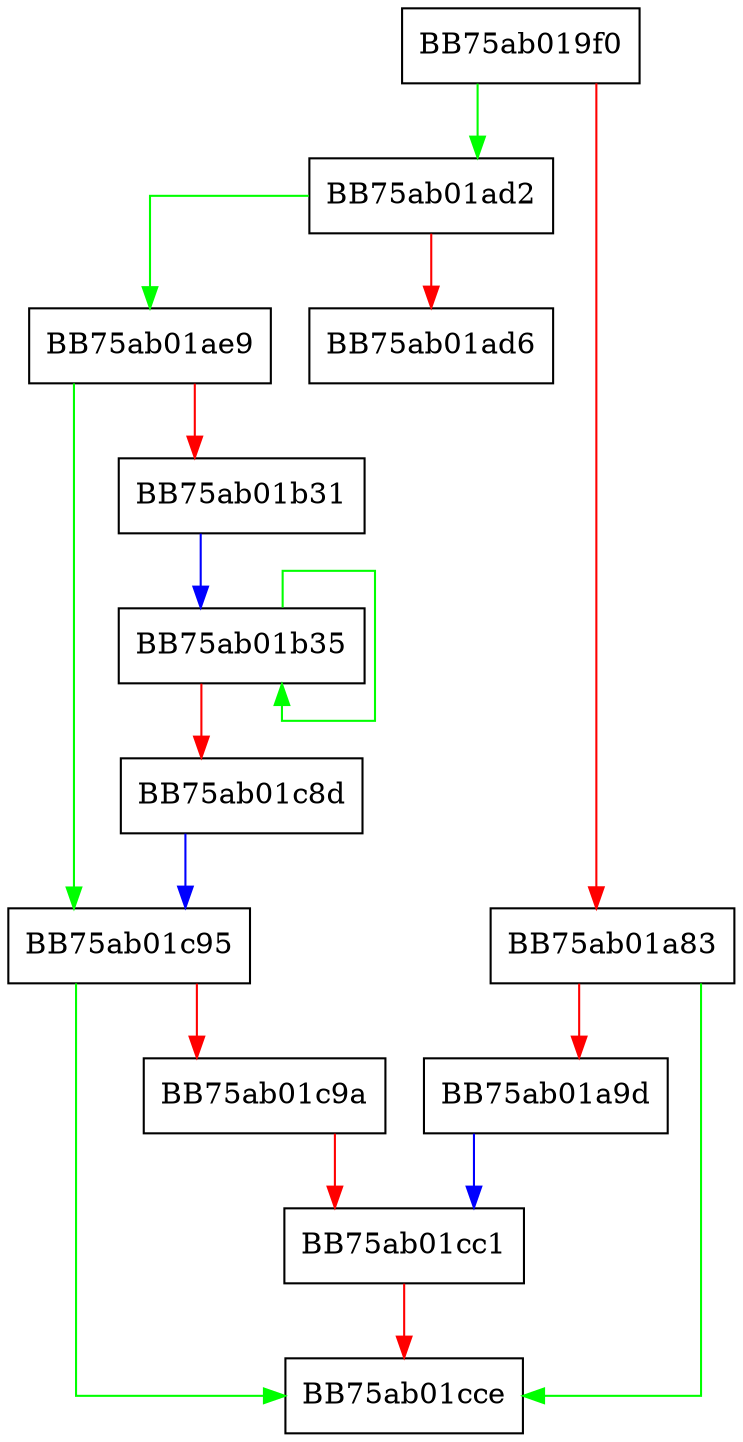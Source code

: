 digraph bm_lua_api_get_process_notifications {
  node [shape="box"];
  graph [splines=ortho];
  BB75ab019f0 -> BB75ab01ad2 [color="green"];
  BB75ab019f0 -> BB75ab01a83 [color="red"];
  BB75ab01a83 -> BB75ab01cce [color="green"];
  BB75ab01a83 -> BB75ab01a9d [color="red"];
  BB75ab01a9d -> BB75ab01cc1 [color="blue"];
  BB75ab01ad2 -> BB75ab01ae9 [color="green"];
  BB75ab01ad2 -> BB75ab01ad6 [color="red"];
  BB75ab01ae9 -> BB75ab01c95 [color="green"];
  BB75ab01ae9 -> BB75ab01b31 [color="red"];
  BB75ab01b31 -> BB75ab01b35 [color="blue"];
  BB75ab01b35 -> BB75ab01b35 [color="green"];
  BB75ab01b35 -> BB75ab01c8d [color="red"];
  BB75ab01c8d -> BB75ab01c95 [color="blue"];
  BB75ab01c95 -> BB75ab01cce [color="green"];
  BB75ab01c95 -> BB75ab01c9a [color="red"];
  BB75ab01c9a -> BB75ab01cc1 [color="red"];
  BB75ab01cc1 -> BB75ab01cce [color="red"];
}
